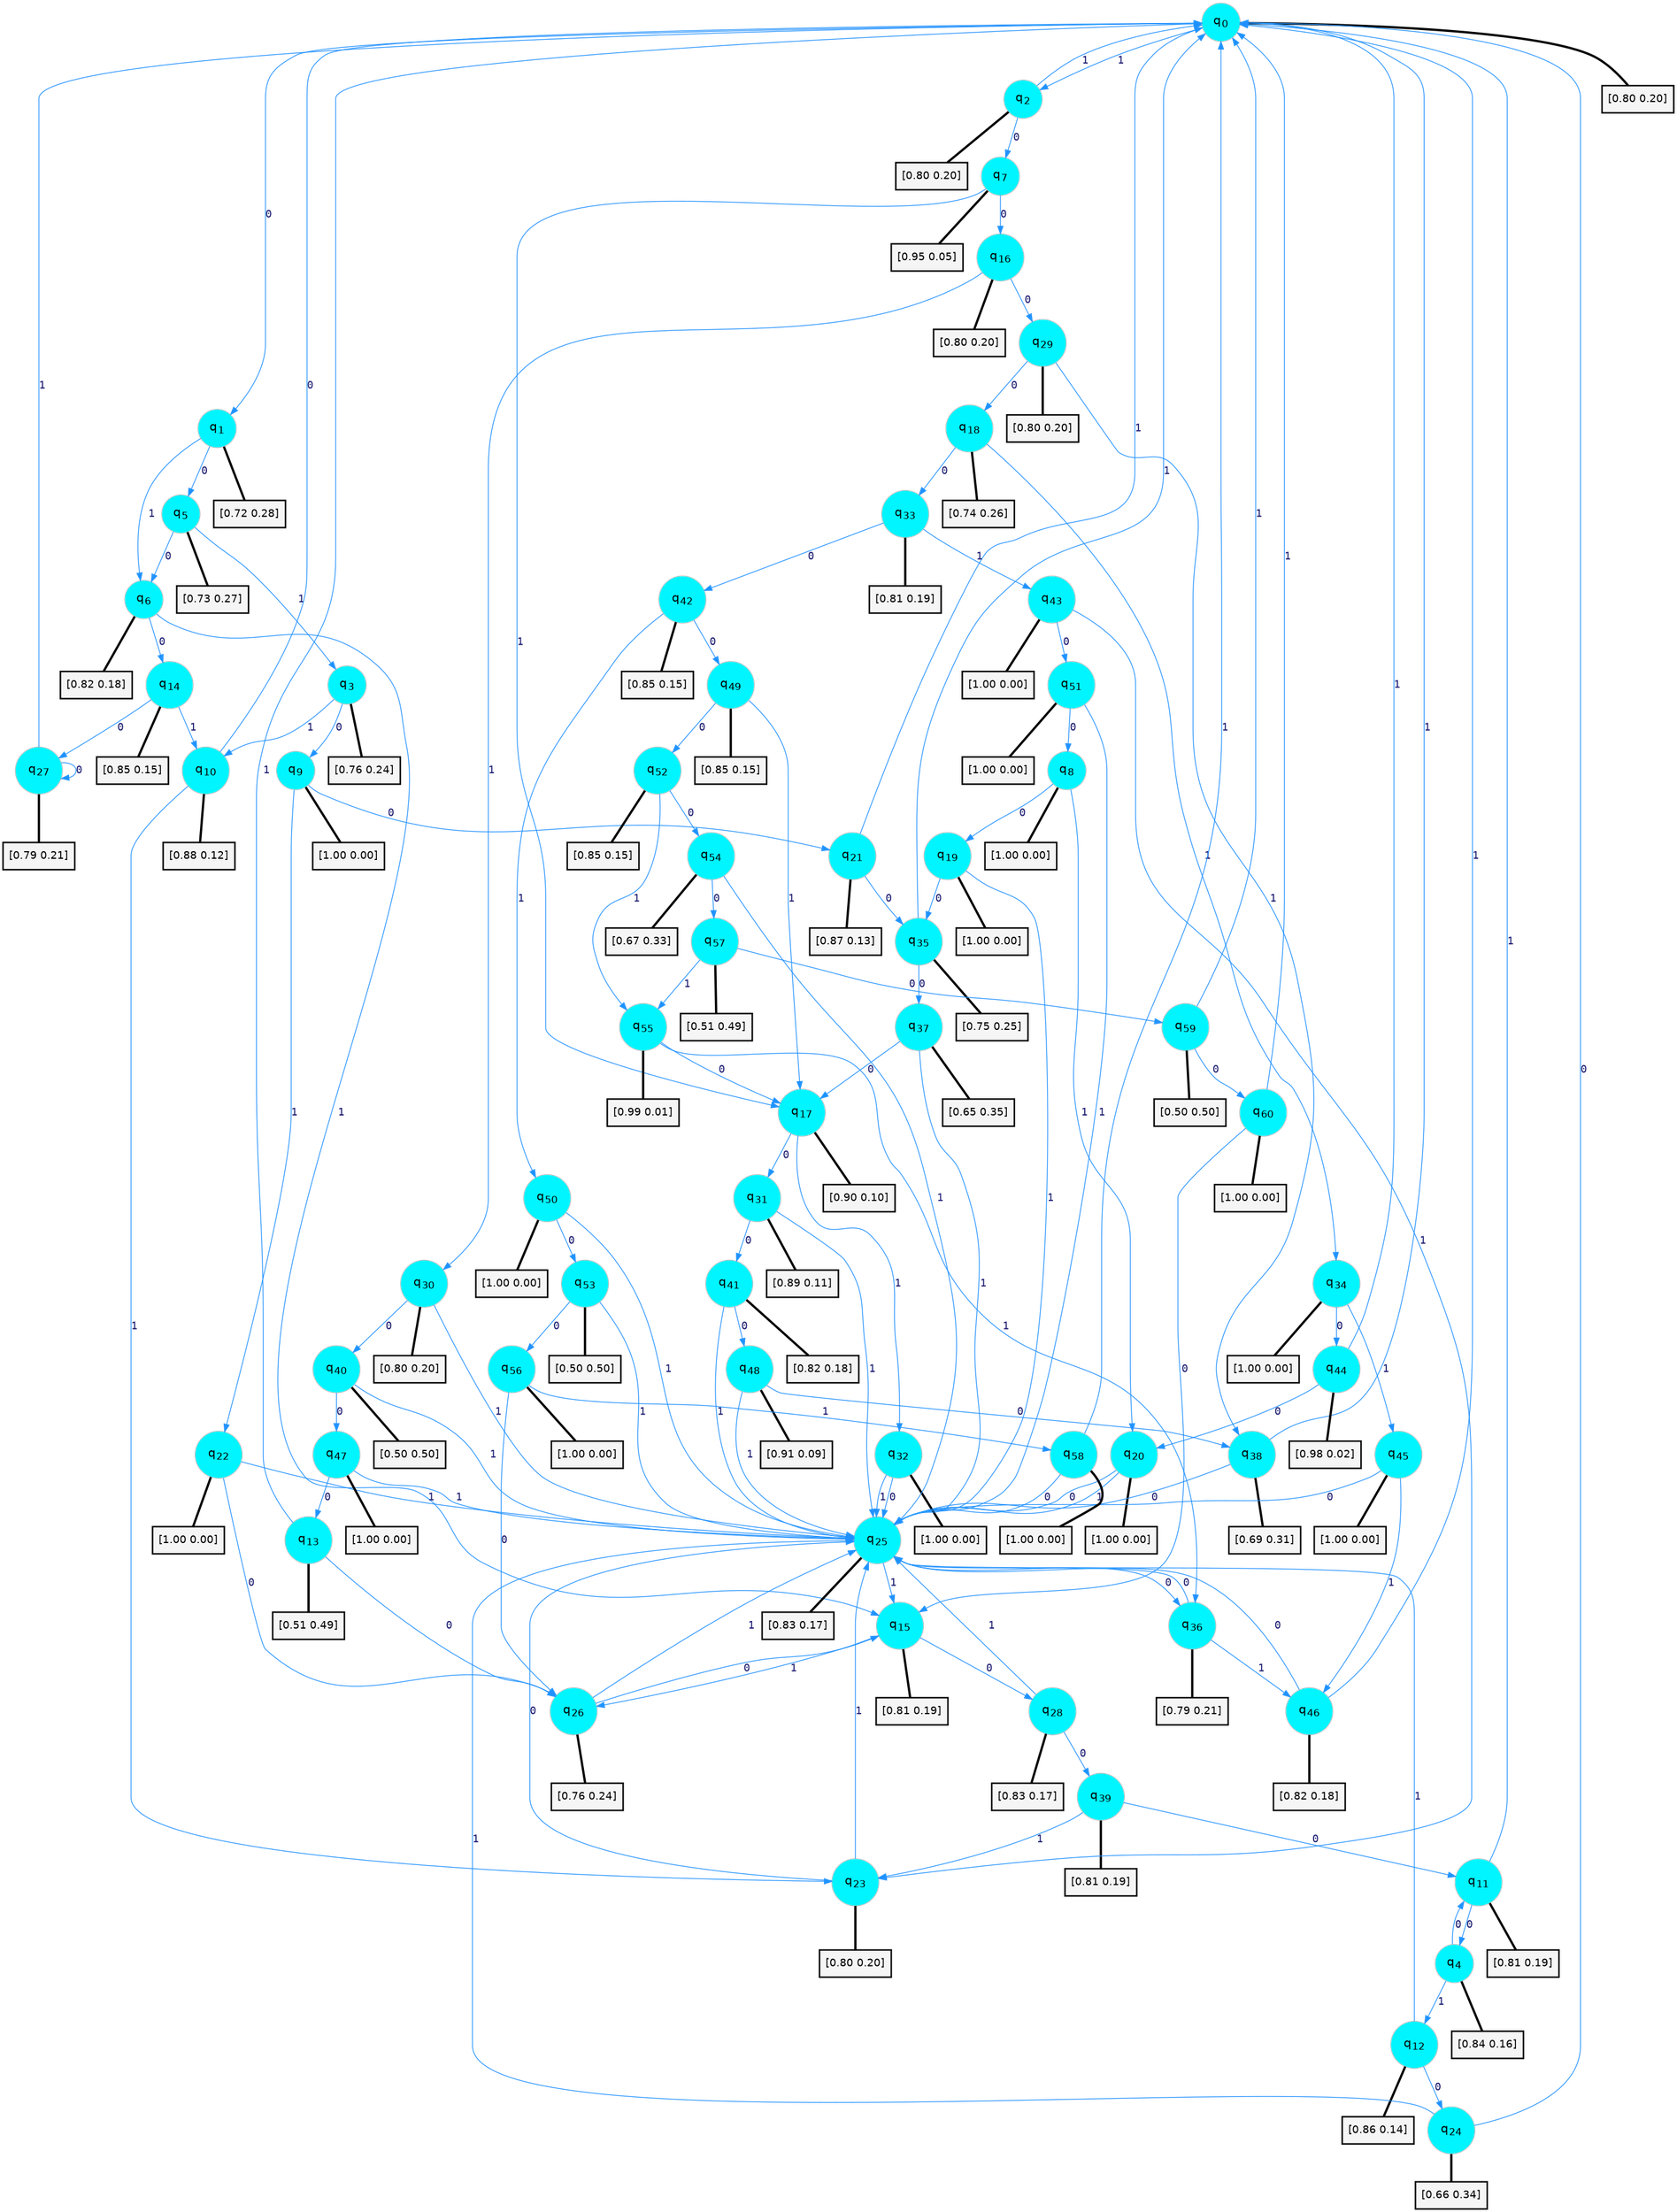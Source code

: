 digraph G {
graph [
bgcolor=transparent, dpi=300, rankdir=TD, size="40,25"];
node [
color=gray, fillcolor=turquoise1, fontcolor=black, fontname=Helvetica, fontsize=16, fontweight=bold, shape=circle, style=filled];
edge [
arrowsize=1, color=dodgerblue1, fontcolor=midnightblue, fontname=courier, fontweight=bold, penwidth=1, style=solid, weight=20];
0[label=<q<SUB>0</SUB>>];
1[label=<q<SUB>1</SUB>>];
2[label=<q<SUB>2</SUB>>];
3[label=<q<SUB>3</SUB>>];
4[label=<q<SUB>4</SUB>>];
5[label=<q<SUB>5</SUB>>];
6[label=<q<SUB>6</SUB>>];
7[label=<q<SUB>7</SUB>>];
8[label=<q<SUB>8</SUB>>];
9[label=<q<SUB>9</SUB>>];
10[label=<q<SUB>10</SUB>>];
11[label=<q<SUB>11</SUB>>];
12[label=<q<SUB>12</SUB>>];
13[label=<q<SUB>13</SUB>>];
14[label=<q<SUB>14</SUB>>];
15[label=<q<SUB>15</SUB>>];
16[label=<q<SUB>16</SUB>>];
17[label=<q<SUB>17</SUB>>];
18[label=<q<SUB>18</SUB>>];
19[label=<q<SUB>19</SUB>>];
20[label=<q<SUB>20</SUB>>];
21[label=<q<SUB>21</SUB>>];
22[label=<q<SUB>22</SUB>>];
23[label=<q<SUB>23</SUB>>];
24[label=<q<SUB>24</SUB>>];
25[label=<q<SUB>25</SUB>>];
26[label=<q<SUB>26</SUB>>];
27[label=<q<SUB>27</SUB>>];
28[label=<q<SUB>28</SUB>>];
29[label=<q<SUB>29</SUB>>];
30[label=<q<SUB>30</SUB>>];
31[label=<q<SUB>31</SUB>>];
32[label=<q<SUB>32</SUB>>];
33[label=<q<SUB>33</SUB>>];
34[label=<q<SUB>34</SUB>>];
35[label=<q<SUB>35</SUB>>];
36[label=<q<SUB>36</SUB>>];
37[label=<q<SUB>37</SUB>>];
38[label=<q<SUB>38</SUB>>];
39[label=<q<SUB>39</SUB>>];
40[label=<q<SUB>40</SUB>>];
41[label=<q<SUB>41</SUB>>];
42[label=<q<SUB>42</SUB>>];
43[label=<q<SUB>43</SUB>>];
44[label=<q<SUB>44</SUB>>];
45[label=<q<SUB>45</SUB>>];
46[label=<q<SUB>46</SUB>>];
47[label=<q<SUB>47</SUB>>];
48[label=<q<SUB>48</SUB>>];
49[label=<q<SUB>49</SUB>>];
50[label=<q<SUB>50</SUB>>];
51[label=<q<SUB>51</SUB>>];
52[label=<q<SUB>52</SUB>>];
53[label=<q<SUB>53</SUB>>];
54[label=<q<SUB>54</SUB>>];
55[label=<q<SUB>55</SUB>>];
56[label=<q<SUB>56</SUB>>];
57[label=<q<SUB>57</SUB>>];
58[label=<q<SUB>58</SUB>>];
59[label=<q<SUB>59</SUB>>];
60[label=<q<SUB>60</SUB>>];
61[label="[0.80 0.20]", shape=box,fontcolor=black, fontname=Helvetica, fontsize=14, penwidth=2, fillcolor=whitesmoke,color=black];
62[label="[0.72 0.28]", shape=box,fontcolor=black, fontname=Helvetica, fontsize=14, penwidth=2, fillcolor=whitesmoke,color=black];
63[label="[0.80 0.20]", shape=box,fontcolor=black, fontname=Helvetica, fontsize=14, penwidth=2, fillcolor=whitesmoke,color=black];
64[label="[0.76 0.24]", shape=box,fontcolor=black, fontname=Helvetica, fontsize=14, penwidth=2, fillcolor=whitesmoke,color=black];
65[label="[0.84 0.16]", shape=box,fontcolor=black, fontname=Helvetica, fontsize=14, penwidth=2, fillcolor=whitesmoke,color=black];
66[label="[0.73 0.27]", shape=box,fontcolor=black, fontname=Helvetica, fontsize=14, penwidth=2, fillcolor=whitesmoke,color=black];
67[label="[0.82 0.18]", shape=box,fontcolor=black, fontname=Helvetica, fontsize=14, penwidth=2, fillcolor=whitesmoke,color=black];
68[label="[0.95 0.05]", shape=box,fontcolor=black, fontname=Helvetica, fontsize=14, penwidth=2, fillcolor=whitesmoke,color=black];
69[label="[1.00 0.00]", shape=box,fontcolor=black, fontname=Helvetica, fontsize=14, penwidth=2, fillcolor=whitesmoke,color=black];
70[label="[1.00 0.00]", shape=box,fontcolor=black, fontname=Helvetica, fontsize=14, penwidth=2, fillcolor=whitesmoke,color=black];
71[label="[0.88 0.12]", shape=box,fontcolor=black, fontname=Helvetica, fontsize=14, penwidth=2, fillcolor=whitesmoke,color=black];
72[label="[0.81 0.19]", shape=box,fontcolor=black, fontname=Helvetica, fontsize=14, penwidth=2, fillcolor=whitesmoke,color=black];
73[label="[0.86 0.14]", shape=box,fontcolor=black, fontname=Helvetica, fontsize=14, penwidth=2, fillcolor=whitesmoke,color=black];
74[label="[0.51 0.49]", shape=box,fontcolor=black, fontname=Helvetica, fontsize=14, penwidth=2, fillcolor=whitesmoke,color=black];
75[label="[0.85 0.15]", shape=box,fontcolor=black, fontname=Helvetica, fontsize=14, penwidth=2, fillcolor=whitesmoke,color=black];
76[label="[0.81 0.19]", shape=box,fontcolor=black, fontname=Helvetica, fontsize=14, penwidth=2, fillcolor=whitesmoke,color=black];
77[label="[0.80 0.20]", shape=box,fontcolor=black, fontname=Helvetica, fontsize=14, penwidth=2, fillcolor=whitesmoke,color=black];
78[label="[0.90 0.10]", shape=box,fontcolor=black, fontname=Helvetica, fontsize=14, penwidth=2, fillcolor=whitesmoke,color=black];
79[label="[0.74 0.26]", shape=box,fontcolor=black, fontname=Helvetica, fontsize=14, penwidth=2, fillcolor=whitesmoke,color=black];
80[label="[1.00 0.00]", shape=box,fontcolor=black, fontname=Helvetica, fontsize=14, penwidth=2, fillcolor=whitesmoke,color=black];
81[label="[1.00 0.00]", shape=box,fontcolor=black, fontname=Helvetica, fontsize=14, penwidth=2, fillcolor=whitesmoke,color=black];
82[label="[0.87 0.13]", shape=box,fontcolor=black, fontname=Helvetica, fontsize=14, penwidth=2, fillcolor=whitesmoke,color=black];
83[label="[1.00 0.00]", shape=box,fontcolor=black, fontname=Helvetica, fontsize=14, penwidth=2, fillcolor=whitesmoke,color=black];
84[label="[0.80 0.20]", shape=box,fontcolor=black, fontname=Helvetica, fontsize=14, penwidth=2, fillcolor=whitesmoke,color=black];
85[label="[0.66 0.34]", shape=box,fontcolor=black, fontname=Helvetica, fontsize=14, penwidth=2, fillcolor=whitesmoke,color=black];
86[label="[0.83 0.17]", shape=box,fontcolor=black, fontname=Helvetica, fontsize=14, penwidth=2, fillcolor=whitesmoke,color=black];
87[label="[0.76 0.24]", shape=box,fontcolor=black, fontname=Helvetica, fontsize=14, penwidth=2, fillcolor=whitesmoke,color=black];
88[label="[0.79 0.21]", shape=box,fontcolor=black, fontname=Helvetica, fontsize=14, penwidth=2, fillcolor=whitesmoke,color=black];
89[label="[0.83 0.17]", shape=box,fontcolor=black, fontname=Helvetica, fontsize=14, penwidth=2, fillcolor=whitesmoke,color=black];
90[label="[0.80 0.20]", shape=box,fontcolor=black, fontname=Helvetica, fontsize=14, penwidth=2, fillcolor=whitesmoke,color=black];
91[label="[0.80 0.20]", shape=box,fontcolor=black, fontname=Helvetica, fontsize=14, penwidth=2, fillcolor=whitesmoke,color=black];
92[label="[0.89 0.11]", shape=box,fontcolor=black, fontname=Helvetica, fontsize=14, penwidth=2, fillcolor=whitesmoke,color=black];
93[label="[1.00 0.00]", shape=box,fontcolor=black, fontname=Helvetica, fontsize=14, penwidth=2, fillcolor=whitesmoke,color=black];
94[label="[0.81 0.19]", shape=box,fontcolor=black, fontname=Helvetica, fontsize=14, penwidth=2, fillcolor=whitesmoke,color=black];
95[label="[1.00 0.00]", shape=box,fontcolor=black, fontname=Helvetica, fontsize=14, penwidth=2, fillcolor=whitesmoke,color=black];
96[label="[0.75 0.25]", shape=box,fontcolor=black, fontname=Helvetica, fontsize=14, penwidth=2, fillcolor=whitesmoke,color=black];
97[label="[0.79 0.21]", shape=box,fontcolor=black, fontname=Helvetica, fontsize=14, penwidth=2, fillcolor=whitesmoke,color=black];
98[label="[0.65 0.35]", shape=box,fontcolor=black, fontname=Helvetica, fontsize=14, penwidth=2, fillcolor=whitesmoke,color=black];
99[label="[0.69 0.31]", shape=box,fontcolor=black, fontname=Helvetica, fontsize=14, penwidth=2, fillcolor=whitesmoke,color=black];
100[label="[0.81 0.19]", shape=box,fontcolor=black, fontname=Helvetica, fontsize=14, penwidth=2, fillcolor=whitesmoke,color=black];
101[label="[0.50 0.50]", shape=box,fontcolor=black, fontname=Helvetica, fontsize=14, penwidth=2, fillcolor=whitesmoke,color=black];
102[label="[0.82 0.18]", shape=box,fontcolor=black, fontname=Helvetica, fontsize=14, penwidth=2, fillcolor=whitesmoke,color=black];
103[label="[0.85 0.15]", shape=box,fontcolor=black, fontname=Helvetica, fontsize=14, penwidth=2, fillcolor=whitesmoke,color=black];
104[label="[1.00 0.00]", shape=box,fontcolor=black, fontname=Helvetica, fontsize=14, penwidth=2, fillcolor=whitesmoke,color=black];
105[label="[0.98 0.02]", shape=box,fontcolor=black, fontname=Helvetica, fontsize=14, penwidth=2, fillcolor=whitesmoke,color=black];
106[label="[1.00 0.00]", shape=box,fontcolor=black, fontname=Helvetica, fontsize=14, penwidth=2, fillcolor=whitesmoke,color=black];
107[label="[0.82 0.18]", shape=box,fontcolor=black, fontname=Helvetica, fontsize=14, penwidth=2, fillcolor=whitesmoke,color=black];
108[label="[1.00 0.00]", shape=box,fontcolor=black, fontname=Helvetica, fontsize=14, penwidth=2, fillcolor=whitesmoke,color=black];
109[label="[0.91 0.09]", shape=box,fontcolor=black, fontname=Helvetica, fontsize=14, penwidth=2, fillcolor=whitesmoke,color=black];
110[label="[0.85 0.15]", shape=box,fontcolor=black, fontname=Helvetica, fontsize=14, penwidth=2, fillcolor=whitesmoke,color=black];
111[label="[1.00 0.00]", shape=box,fontcolor=black, fontname=Helvetica, fontsize=14, penwidth=2, fillcolor=whitesmoke,color=black];
112[label="[1.00 0.00]", shape=box,fontcolor=black, fontname=Helvetica, fontsize=14, penwidth=2, fillcolor=whitesmoke,color=black];
113[label="[0.85 0.15]", shape=box,fontcolor=black, fontname=Helvetica, fontsize=14, penwidth=2, fillcolor=whitesmoke,color=black];
114[label="[0.50 0.50]", shape=box,fontcolor=black, fontname=Helvetica, fontsize=14, penwidth=2, fillcolor=whitesmoke,color=black];
115[label="[0.67 0.33]", shape=box,fontcolor=black, fontname=Helvetica, fontsize=14, penwidth=2, fillcolor=whitesmoke,color=black];
116[label="[0.99 0.01]", shape=box,fontcolor=black, fontname=Helvetica, fontsize=14, penwidth=2, fillcolor=whitesmoke,color=black];
117[label="[1.00 0.00]", shape=box,fontcolor=black, fontname=Helvetica, fontsize=14, penwidth=2, fillcolor=whitesmoke,color=black];
118[label="[0.51 0.49]", shape=box,fontcolor=black, fontname=Helvetica, fontsize=14, penwidth=2, fillcolor=whitesmoke,color=black];
119[label="[1.00 0.00]", shape=box,fontcolor=black, fontname=Helvetica, fontsize=14, penwidth=2, fillcolor=whitesmoke,color=black];
120[label="[0.50 0.50]", shape=box,fontcolor=black, fontname=Helvetica, fontsize=14, penwidth=2, fillcolor=whitesmoke,color=black];
121[label="[1.00 0.00]", shape=box,fontcolor=black, fontname=Helvetica, fontsize=14, penwidth=2, fillcolor=whitesmoke,color=black];
0->1 [label=0];
0->2 [label=1];
0->61 [arrowhead=none, penwidth=3,color=black];
1->5 [label=0];
1->6 [label=1];
1->62 [arrowhead=none, penwidth=3,color=black];
2->7 [label=0];
2->0 [label=1];
2->63 [arrowhead=none, penwidth=3,color=black];
3->9 [label=0];
3->10 [label=1];
3->64 [arrowhead=none, penwidth=3,color=black];
4->11 [label=0];
4->12 [label=1];
4->65 [arrowhead=none, penwidth=3,color=black];
5->6 [label=0];
5->3 [label=1];
5->66 [arrowhead=none, penwidth=3,color=black];
6->14 [label=0];
6->15 [label=1];
6->67 [arrowhead=none, penwidth=3,color=black];
7->16 [label=0];
7->17 [label=1];
7->68 [arrowhead=none, penwidth=3,color=black];
8->19 [label=0];
8->20 [label=1];
8->69 [arrowhead=none, penwidth=3,color=black];
9->21 [label=0];
9->22 [label=1];
9->70 [arrowhead=none, penwidth=3,color=black];
10->0 [label=0];
10->23 [label=1];
10->71 [arrowhead=none, penwidth=3,color=black];
11->4 [label=0];
11->0 [label=1];
11->72 [arrowhead=none, penwidth=3,color=black];
12->24 [label=0];
12->25 [label=1];
12->73 [arrowhead=none, penwidth=3,color=black];
13->26 [label=0];
13->0 [label=1];
13->74 [arrowhead=none, penwidth=3,color=black];
14->27 [label=0];
14->10 [label=1];
14->75 [arrowhead=none, penwidth=3,color=black];
15->28 [label=0];
15->26 [label=1];
15->76 [arrowhead=none, penwidth=3,color=black];
16->29 [label=0];
16->30 [label=1];
16->77 [arrowhead=none, penwidth=3,color=black];
17->31 [label=0];
17->32 [label=1];
17->78 [arrowhead=none, penwidth=3,color=black];
18->33 [label=0];
18->34 [label=1];
18->79 [arrowhead=none, penwidth=3,color=black];
19->35 [label=0];
19->25 [label=1];
19->80 [arrowhead=none, penwidth=3,color=black];
20->25 [label=0];
20->25 [label=1];
20->81 [arrowhead=none, penwidth=3,color=black];
21->35 [label=0];
21->0 [label=1];
21->82 [arrowhead=none, penwidth=3,color=black];
22->26 [label=0];
22->25 [label=1];
22->83 [arrowhead=none, penwidth=3,color=black];
23->25 [label=0];
23->25 [label=1];
23->84 [arrowhead=none, penwidth=3,color=black];
24->0 [label=0];
24->25 [label=1];
24->85 [arrowhead=none, penwidth=3,color=black];
25->36 [label=0];
25->15 [label=1];
25->86 [arrowhead=none, penwidth=3,color=black];
26->15 [label=0];
26->25 [label=1];
26->87 [arrowhead=none, penwidth=3,color=black];
27->27 [label=0];
27->0 [label=1];
27->88 [arrowhead=none, penwidth=3,color=black];
28->39 [label=0];
28->25 [label=1];
28->89 [arrowhead=none, penwidth=3,color=black];
29->18 [label=0];
29->38 [label=1];
29->90 [arrowhead=none, penwidth=3,color=black];
30->40 [label=0];
30->25 [label=1];
30->91 [arrowhead=none, penwidth=3,color=black];
31->41 [label=0];
31->25 [label=1];
31->92 [arrowhead=none, penwidth=3,color=black];
32->25 [label=0];
32->25 [label=1];
32->93 [arrowhead=none, penwidth=3,color=black];
33->42 [label=0];
33->43 [label=1];
33->94 [arrowhead=none, penwidth=3,color=black];
34->44 [label=0];
34->45 [label=1];
34->95 [arrowhead=none, penwidth=3,color=black];
35->37 [label=0];
35->0 [label=1];
35->96 [arrowhead=none, penwidth=3,color=black];
36->25 [label=0];
36->46 [label=1];
36->97 [arrowhead=none, penwidth=3,color=black];
37->17 [label=0];
37->25 [label=1];
37->98 [arrowhead=none, penwidth=3,color=black];
38->25 [label=0];
38->0 [label=1];
38->99 [arrowhead=none, penwidth=3,color=black];
39->11 [label=0];
39->23 [label=1];
39->100 [arrowhead=none, penwidth=3,color=black];
40->47 [label=0];
40->25 [label=1];
40->101 [arrowhead=none, penwidth=3,color=black];
41->48 [label=0];
41->25 [label=1];
41->102 [arrowhead=none, penwidth=3,color=black];
42->49 [label=0];
42->50 [label=1];
42->103 [arrowhead=none, penwidth=3,color=black];
43->51 [label=0];
43->23 [label=1];
43->104 [arrowhead=none, penwidth=3,color=black];
44->20 [label=0];
44->0 [label=1];
44->105 [arrowhead=none, penwidth=3,color=black];
45->25 [label=0];
45->46 [label=1];
45->106 [arrowhead=none, penwidth=3,color=black];
46->25 [label=0];
46->0 [label=1];
46->107 [arrowhead=none, penwidth=3,color=black];
47->13 [label=0];
47->25 [label=1];
47->108 [arrowhead=none, penwidth=3,color=black];
48->38 [label=0];
48->25 [label=1];
48->109 [arrowhead=none, penwidth=3,color=black];
49->52 [label=0];
49->17 [label=1];
49->110 [arrowhead=none, penwidth=3,color=black];
50->53 [label=0];
50->25 [label=1];
50->111 [arrowhead=none, penwidth=3,color=black];
51->8 [label=0];
51->25 [label=1];
51->112 [arrowhead=none, penwidth=3,color=black];
52->54 [label=0];
52->55 [label=1];
52->113 [arrowhead=none, penwidth=3,color=black];
53->56 [label=0];
53->25 [label=1];
53->114 [arrowhead=none, penwidth=3,color=black];
54->57 [label=0];
54->25 [label=1];
54->115 [arrowhead=none, penwidth=3,color=black];
55->17 [label=0];
55->36 [label=1];
55->116 [arrowhead=none, penwidth=3,color=black];
56->26 [label=0];
56->58 [label=1];
56->117 [arrowhead=none, penwidth=3,color=black];
57->59 [label=0];
57->55 [label=1];
57->118 [arrowhead=none, penwidth=3,color=black];
58->25 [label=0];
58->0 [label=1];
58->119 [arrowhead=none, penwidth=3,color=black];
59->60 [label=0];
59->0 [label=1];
59->120 [arrowhead=none, penwidth=3,color=black];
60->15 [label=0];
60->0 [label=1];
60->121 [arrowhead=none, penwidth=3,color=black];
}
